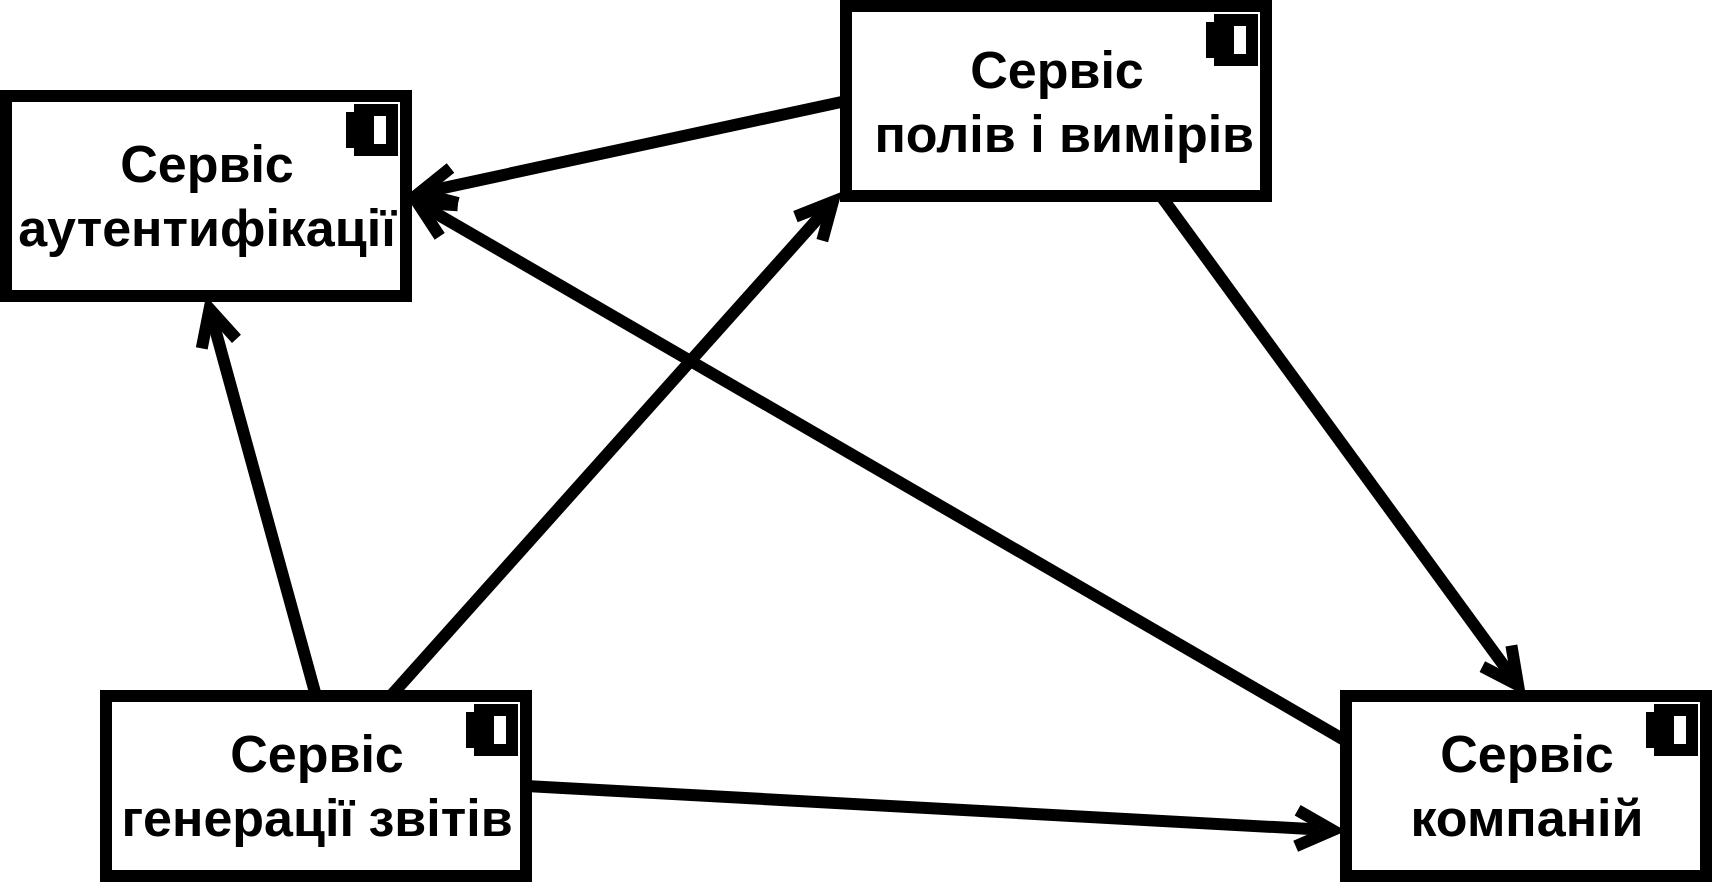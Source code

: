 <mxfile version="10.7.5" type="github"><diagram id="QTUs2o6DQwZtNehlJhG1" name="Page-1"><mxGraphModel dx="1439" dy="1936" grid="1" gridSize="10" guides="1" tooltips="1" connect="1" arrows="1" fold="1" page="1" pageScale="1" pageWidth="850" pageHeight="1100" math="0" shadow="0"><root><mxCell id="0"/><mxCell id="1" parent="0"/><mxCell id="bpdRVXlB2MJWRXF0biAA-1" value="&lt;font style=&quot;font-size: 26px;&quot;&gt;Сервіс &lt;br style=&quot;font-size: 26px;&quot;&gt;генерації звітів&lt;/font&gt;&lt;br style=&quot;font-size: 26px;&quot;&gt;" style="html=1;strokeWidth=6;fontSize=26;fontStyle=1" parent="1" vertex="1"><mxGeometry x="60" y="330" width="210" height="90" as="geometry"/></mxCell><mxCell id="bpdRVXlB2MJWRXF0biAA-2" value="" style="shape=component;jettyWidth=8;jettyHeight=4;strokeWidth=6;fontSize=26;fontStyle=1" parent="bpdRVXlB2MJWRXF0biAA-1" vertex="1"><mxGeometry x="1" width="20" height="20" relative="1" as="geometry"><mxPoint x="-27" y="7" as="offset"/></mxGeometry></mxCell><mxCell id="bpdRVXlB2MJWRXF0biAA-5" value="&lt;font style=&quot;font-size: 26px;&quot;&gt;Сервіс &lt;br style=&quot;font-size: 26px;&quot;&gt;компаній&lt;/font&gt;&lt;br style=&quot;font-size: 26px;&quot;&gt;" style="html=1;strokeWidth=6;fontSize=26;fontStyle=1" parent="1" vertex="1"><mxGeometry x="680" y="330" width="180" height="90" as="geometry"/></mxCell><mxCell id="bpdRVXlB2MJWRXF0biAA-6" value="" style="shape=component;jettyWidth=8;jettyHeight=4;strokeWidth=6;fontSize=26;fontStyle=1" parent="bpdRVXlB2MJWRXF0biAA-5" vertex="1"><mxGeometry x="1" width="20" height="20" relative="1" as="geometry"><mxPoint x="-27" y="7" as="offset"/></mxGeometry></mxCell><mxCell id="bpdRVXlB2MJWRXF0biAA-11" value="&lt;font style=&quot;font-size: 26px;&quot;&gt;Сервіс&lt;br style=&quot;font-size: 26px;&quot;&gt;&amp;nbsp;полів і вимірів&lt;/font&gt;&lt;br style=&quot;font-size: 26px;&quot;&gt;" style="html=1;strokeWidth=6;fontSize=26;fontStyle=1" parent="1" vertex="1"><mxGeometry x="430" y="-15" width="210" height="95" as="geometry"/></mxCell><mxCell id="bpdRVXlB2MJWRXF0biAA-12" value="" style="shape=component;jettyWidth=8;jettyHeight=4;strokeWidth=6;fontSize=26;fontStyle=1" parent="bpdRVXlB2MJWRXF0biAA-11" vertex="1"><mxGeometry x="1" width="20" height="20" relative="1" as="geometry"><mxPoint x="-27" y="7" as="offset"/></mxGeometry></mxCell><mxCell id="bpdRVXlB2MJWRXF0biAA-15" value="&lt;font style=&quot;font-size: 26px;&quot;&gt;Сервіс &lt;br style=&quot;font-size: 26px;&quot;&gt;аутентифікації&lt;/font&gt;&lt;br style=&quot;font-size: 26px;&quot;&gt;" style="html=1;strokeWidth=6;fontSize=26;fontStyle=1" parent="1" vertex="1"><mxGeometry x="10" y="30" width="200" height="100" as="geometry"/></mxCell><mxCell id="bpdRVXlB2MJWRXF0biAA-16" value="" style="shape=component;jettyWidth=8;jettyHeight=4;strokeWidth=6;fontSize=26;fontStyle=1" parent="bpdRVXlB2MJWRXF0biAA-15" vertex="1"><mxGeometry x="1" width="20" height="20" relative="1" as="geometry"><mxPoint x="-27" y="7" as="offset"/></mxGeometry></mxCell><mxCell id="bpdRVXlB2MJWRXF0biAA-17" value="" style="endArrow=open;endFill=1;endSize=12;html=1;exitX=0.5;exitY=0;exitDx=0;exitDy=0;entryX=0.5;entryY=1;entryDx=0;entryDy=0;strokeWidth=6;fontSize=26;fontStyle=1" parent="1" source="bpdRVXlB2MJWRXF0biAA-1" target="bpdRVXlB2MJWRXF0biAA-15" edge="1"><mxGeometry width="160" relative="1" as="geometry"><mxPoint x="70" y="530" as="sourcePoint"/><mxPoint x="230" y="530" as="targetPoint"/></mxGeometry></mxCell><mxCell id="bpdRVXlB2MJWRXF0biAA-25" value="" style="endArrow=open;endFill=1;endSize=12;html=1;exitX=0.75;exitY=1;exitDx=0;exitDy=0;entryX=0.5;entryY=0;entryDx=0;entryDy=0;strokeWidth=6;fontSize=26;fontStyle=1" parent="1" source="bpdRVXlB2MJWRXF0biAA-11" target="bpdRVXlB2MJWRXF0biAA-5" edge="1"><mxGeometry width="160" relative="1" as="geometry"><mxPoint x="960" y="490" as="sourcePoint"/><mxPoint x="700" y="690" as="targetPoint"/></mxGeometry></mxCell><mxCell id="bpdRVXlB2MJWRXF0biAA-31" value="" style="endArrow=open;endFill=1;endSize=12;html=1;exitX=1;exitY=0.5;exitDx=0;exitDy=0;entryX=0;entryY=0.75;entryDx=0;entryDy=0;strokeWidth=6;fontSize=26;fontStyle=1" parent="1" source="bpdRVXlB2MJWRXF0biAA-1" target="bpdRVXlB2MJWRXF0biAA-5" edge="1"><mxGeometry width="160" relative="1" as="geometry"><mxPoint x="280" y="620" as="sourcePoint"/><mxPoint x="440" y="620" as="targetPoint"/></mxGeometry></mxCell><mxCell id="bpdRVXlB2MJWRXF0biAA-33" value="" style="endArrow=open;endFill=1;endSize=12;html=1;exitX=0.68;exitY=-0.005;exitDx=0;exitDy=0;entryX=-0.01;entryY=0.978;entryDx=0;entryDy=0;entryPerimeter=0;exitPerimeter=0;strokeWidth=6;fontSize=26;fontStyle=1" parent="1" source="bpdRVXlB2MJWRXF0biAA-1" target="bpdRVXlB2MJWRXF0biAA-11" edge="1"><mxGeometry width="160" relative="1" as="geometry"><mxPoint x="310" y="630" as="sourcePoint"/><mxPoint x="470" y="630" as="targetPoint"/></mxGeometry></mxCell><mxCell id="yJfTzqpXOuHrDQsQZ9V8-1" value="" style="endArrow=open;endFill=1;endSize=12;html=1;exitX=0;exitY=0.5;exitDx=0;exitDy=0;entryX=1;entryY=0.5;entryDx=0;entryDy=0;strokeWidth=6;fontSize=26;fontStyle=1" parent="1" source="bpdRVXlB2MJWRXF0biAA-11" target="bpdRVXlB2MJWRXF0biAA-15" edge="1"><mxGeometry width="160" relative="1" as="geometry"><mxPoint x="255.143" y="330" as="sourcePoint"/><mxPoint x="225.143" y="120.0" as="targetPoint"/></mxGeometry></mxCell><mxCell id="yJfTzqpXOuHrDQsQZ9V8-2" value="" style="endArrow=open;endFill=1;endSize=12;html=1;exitX=0;exitY=0.25;exitDx=0;exitDy=0;entryX=1;entryY=0.5;entryDx=0;entryDy=0;strokeWidth=6;fontSize=26;fontStyle=1" parent="1" source="bpdRVXlB2MJWRXF0biAA-5" target="bpdRVXlB2MJWRXF0biAA-15" edge="1"><mxGeometry width="160" relative="1" as="geometry"><mxPoint x="170.143" y="350" as="sourcePoint"/><mxPoint x="140.143" y="140.0" as="targetPoint"/></mxGeometry></mxCell></root></mxGraphModel></diagram></mxfile>